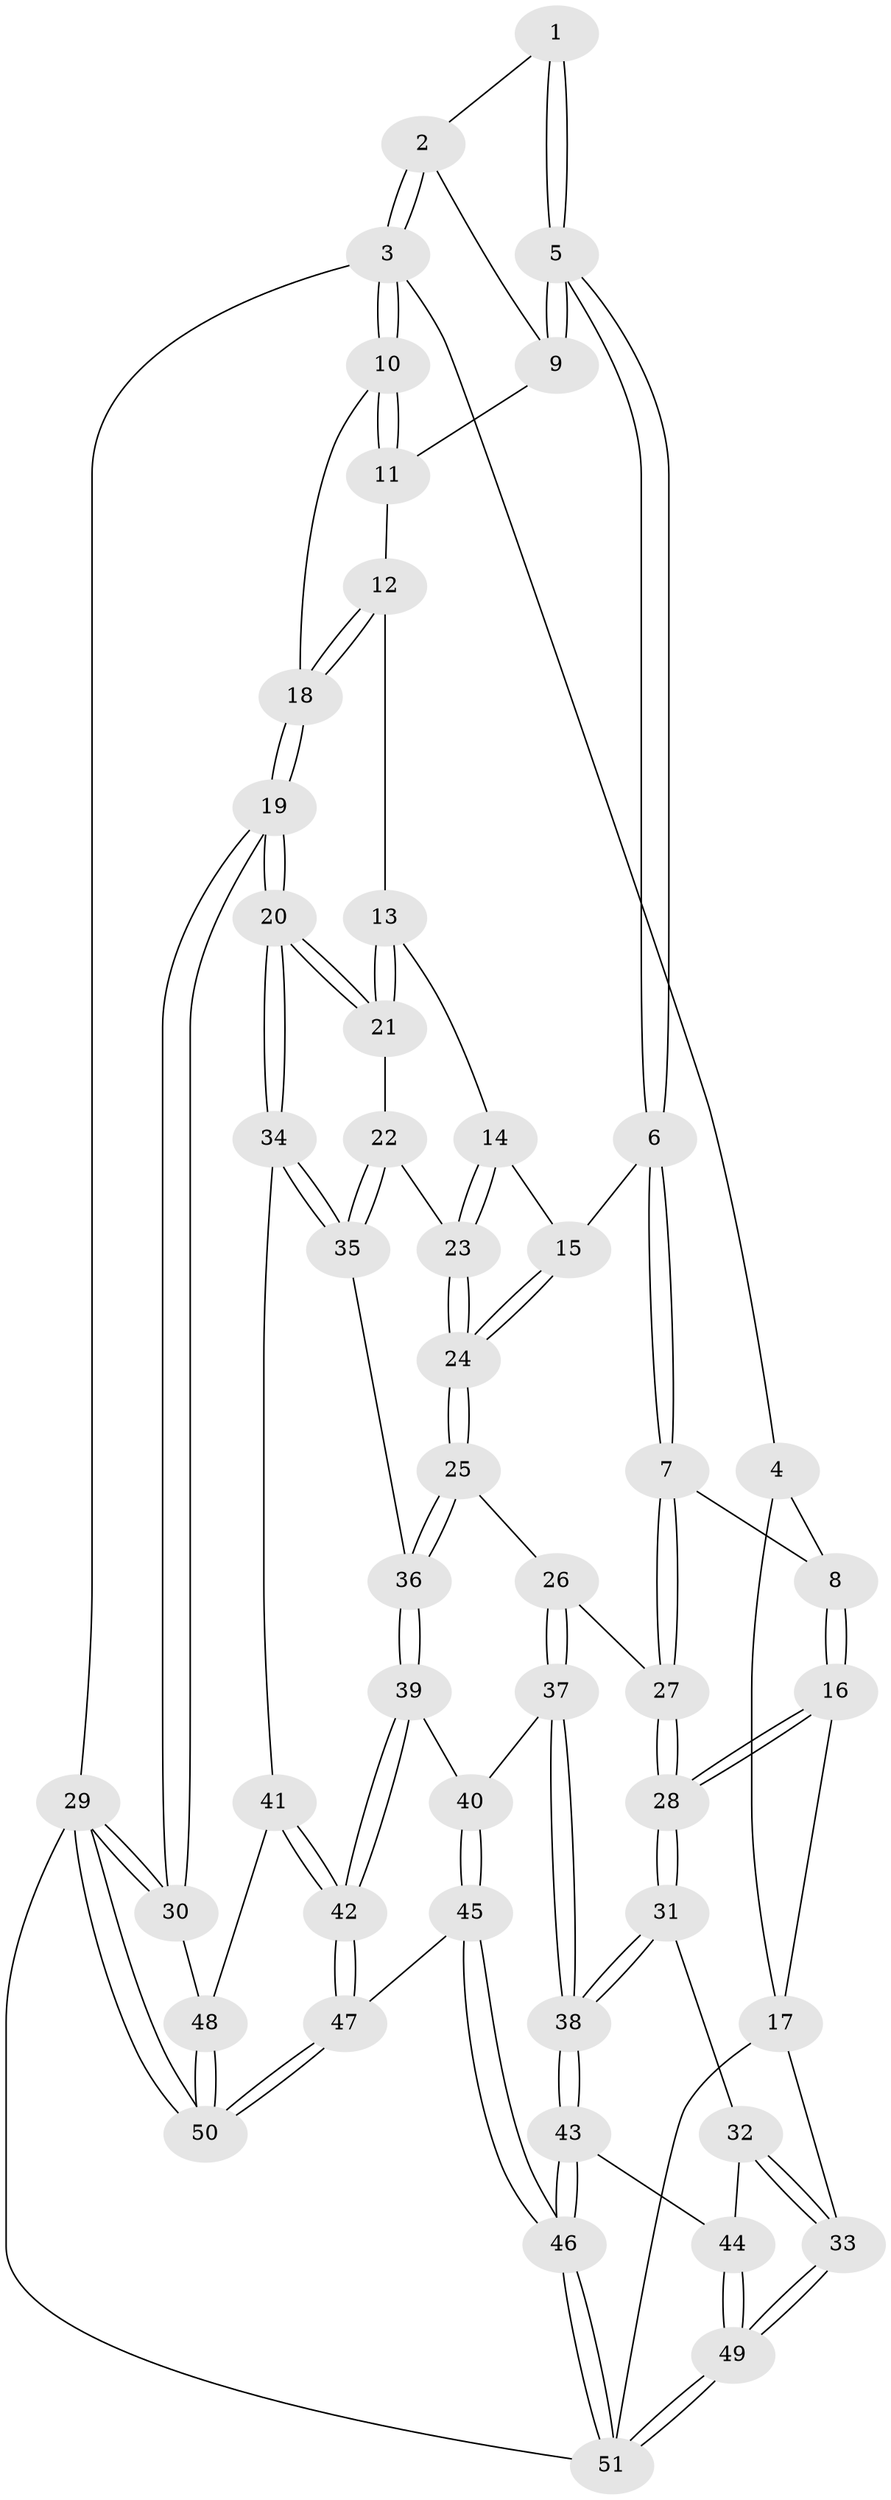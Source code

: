 // Generated by graph-tools (version 1.1) at 2025/51/03/09/25 03:51:09]
// undirected, 51 vertices, 124 edges
graph export_dot {
graph [start="1"]
  node [color=gray90,style=filled];
  1 [pos="+0.5544279379184338+0"];
  2 [pos="+1+0"];
  3 [pos="+1+0"];
  4 [pos="+0.06016677068364014+0"];
  5 [pos="+0.5862236150242303+0.2046548266037536"];
  6 [pos="+0.5361145656953389+0.2839979524940128"];
  7 [pos="+0.5290572063075404+0.2877431060872377"];
  8 [pos="+0.23144224798826085+0.19266588821640077"];
  9 [pos="+0.7253394007306792+0.18507082982533204"];
  10 [pos="+1+0.15416634257658088"];
  11 [pos="+0.7732024547388043+0.2074060254831617"];
  12 [pos="+0.8801740615488329+0.35009410713914296"];
  13 [pos="+0.8745879307559928+0.35645324846212934"];
  14 [pos="+0.7757953623416274+0.3904382076342045"];
  15 [pos="+0.5536052382116713+0.29777373524912426"];
  16 [pos="+0.050935342752338256+0.43708162512148613"];
  17 [pos="+0+0.46198970749892687"];
  18 [pos="+1+0.2515832328705703"];
  19 [pos="+1+0.6703751950560906"];
  20 [pos="+1+0.6708779478543615"];
  21 [pos="+0.8724949531613945+0.603608691014865"];
  22 [pos="+0.8104699424639165+0.6071291194659725"];
  23 [pos="+0.7957027433525401+0.6069584917076395"];
  24 [pos="+0.7733646738810178+0.6129780273378521"];
  25 [pos="+0.7374763324652546+0.6397457144471973"];
  26 [pos="+0.4927724838429817+0.6445030918301684"];
  27 [pos="+0.4097420893923182+0.5850928593598961"];
  28 [pos="+0.32965551742270566+0.6078761541730908"];
  29 [pos="+1+1"];
  30 [pos="+1+0.7290888423446986"];
  31 [pos="+0.30947977554124806+0.6526308835192761"];
  32 [pos="+0.12882622124609058+0.8137120577809765"];
  33 [pos="+0+0.8018796112602855"];
  34 [pos="+0.8696719247344439+0.8529060581555896"];
  35 [pos="+0.8425615041698992+0.8310757751038882"];
  36 [pos="+0.7292876721685211+0.7724180630615401"];
  37 [pos="+0.5360927110358668+0.8284080386638012"];
  38 [pos="+0.3605764008654721+0.9513686093807591"];
  39 [pos="+0.6868339583515839+0.8504180628233556"];
  40 [pos="+0.564385220880619+0.8487128051660203"];
  41 [pos="+0.8459789068127275+0.9052384693837332"];
  42 [pos="+0.7484173765788634+0.9576520977221104"];
  43 [pos="+0.3124236530391077+1"];
  44 [pos="+0.1927374551874143+0.9109687472229373"];
  45 [pos="+0.5916928100116624+1"];
  46 [pos="+0.3205382349875324+1"];
  47 [pos="+0.6806323879451118+1"];
  48 [pos="+0.9224510938790776+0.973089387279052"];
  49 [pos="+0+1"];
  50 [pos="+0.9446628221070658+1"];
  51 [pos="+0+1"];
  1 -- 2;
  1 -- 5;
  1 -- 5;
  2 -- 3;
  2 -- 3;
  2 -- 9;
  3 -- 4;
  3 -- 10;
  3 -- 10;
  3 -- 29;
  4 -- 8;
  4 -- 17;
  5 -- 6;
  5 -- 6;
  5 -- 9;
  5 -- 9;
  6 -- 7;
  6 -- 7;
  6 -- 15;
  7 -- 8;
  7 -- 27;
  7 -- 27;
  8 -- 16;
  8 -- 16;
  9 -- 11;
  10 -- 11;
  10 -- 11;
  10 -- 18;
  11 -- 12;
  12 -- 13;
  12 -- 18;
  12 -- 18;
  13 -- 14;
  13 -- 21;
  13 -- 21;
  14 -- 15;
  14 -- 23;
  14 -- 23;
  15 -- 24;
  15 -- 24;
  16 -- 17;
  16 -- 28;
  16 -- 28;
  17 -- 33;
  17 -- 51;
  18 -- 19;
  18 -- 19;
  19 -- 20;
  19 -- 20;
  19 -- 30;
  19 -- 30;
  20 -- 21;
  20 -- 21;
  20 -- 34;
  20 -- 34;
  21 -- 22;
  22 -- 23;
  22 -- 35;
  22 -- 35;
  23 -- 24;
  23 -- 24;
  24 -- 25;
  24 -- 25;
  25 -- 26;
  25 -- 36;
  25 -- 36;
  26 -- 27;
  26 -- 37;
  26 -- 37;
  27 -- 28;
  27 -- 28;
  28 -- 31;
  28 -- 31;
  29 -- 30;
  29 -- 30;
  29 -- 50;
  29 -- 50;
  29 -- 51;
  30 -- 48;
  31 -- 32;
  31 -- 38;
  31 -- 38;
  32 -- 33;
  32 -- 33;
  32 -- 44;
  33 -- 49;
  33 -- 49;
  34 -- 35;
  34 -- 35;
  34 -- 41;
  35 -- 36;
  36 -- 39;
  36 -- 39;
  37 -- 38;
  37 -- 38;
  37 -- 40;
  38 -- 43;
  38 -- 43;
  39 -- 40;
  39 -- 42;
  39 -- 42;
  40 -- 45;
  40 -- 45;
  41 -- 42;
  41 -- 42;
  41 -- 48;
  42 -- 47;
  42 -- 47;
  43 -- 44;
  43 -- 46;
  43 -- 46;
  44 -- 49;
  44 -- 49;
  45 -- 46;
  45 -- 46;
  45 -- 47;
  46 -- 51;
  46 -- 51;
  47 -- 50;
  47 -- 50;
  48 -- 50;
  48 -- 50;
  49 -- 51;
  49 -- 51;
}
